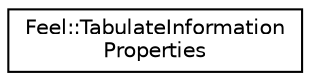digraph "Graphical Class Hierarchy"
{
 // LATEX_PDF_SIZE
  edge [fontname="Helvetica",fontsize="10",labelfontname="Helvetica",labelfontsize="10"];
  node [fontname="Helvetica",fontsize="10",shape=record];
  rankdir="LR";
  Node0 [label="Feel::TabulateInformation\lProperties",height=0.2,width=0.4,color="black", fillcolor="white", style="filled",URL="$classFeel_1_1TabulateInformationProperties.html",tooltip=" "];
}
